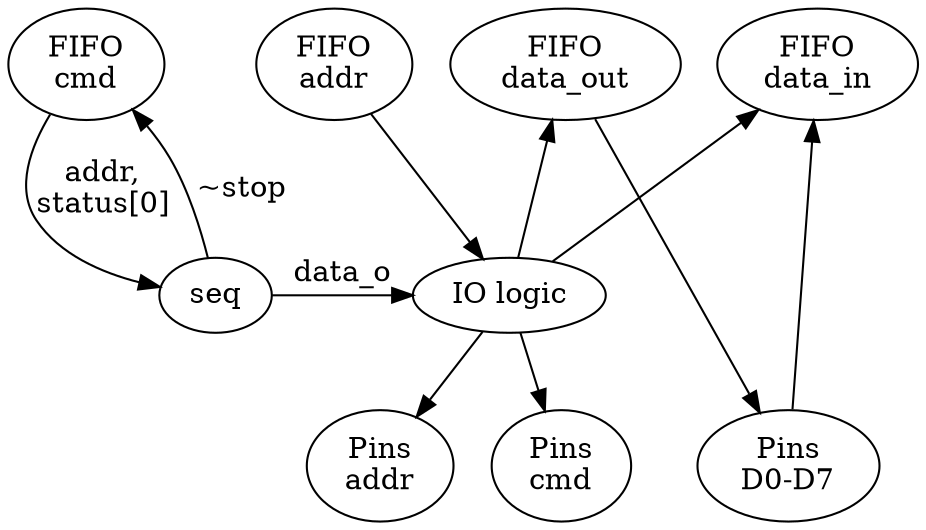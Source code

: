 digraph {
//	newrank=true;
	

	{rank="source";	<FIFO\ncmd>; <FIFO\naddr>; <FIFO\ndata_out>; <FIFO\ndata_in>}
	{rank="same"; <seq>; <IO logic>}
	{rank="sink"; <Pins\naddr>; <Pins\ncmd>; <Pins\nD0-D7>}

	subgraph cluster_core_if {
	rank="souce";
	label="Core Interface";
		graph[style=dotted];
		<FIFO\ncmd>
		<FIFO\ndata_out>
		<FIFO\ndata_in>

	}

	subgraph cluster_logic {
	label="Logic";
	graph[style=dotted];
	rank="same";
		<seq>
		<IO logic>
	}

	subgraph cluster_pins {
	rank="sink";
	label="FPGA Pins";
		graph[style=dotted];
		<Pins\naddr>
		<Pins\ncmd>
		<Pins\nD0-D7>
	}
	{node[style=filled][color=lightgreen];
	}

	<FIFO\ncmd> -> <seq> [label="addr,\nstatus[0]"]
	<seq> -> <FIFO\ncmd> [label="~stop"]
	<seq> -> <IO logic> [label="data_o"]
	<IO logic> -> <Pins\naddr>
	<IO logic> -> <Pins\ncmd>
	<IO logic> -> <FIFO\ndata_out> -> <Pins\nD0-D7> -> <FIFO\ndata_in>
	<IO logic> -> <FIFO\ndata_in>
	<FIFO\naddr> -> <IO logic>
}
